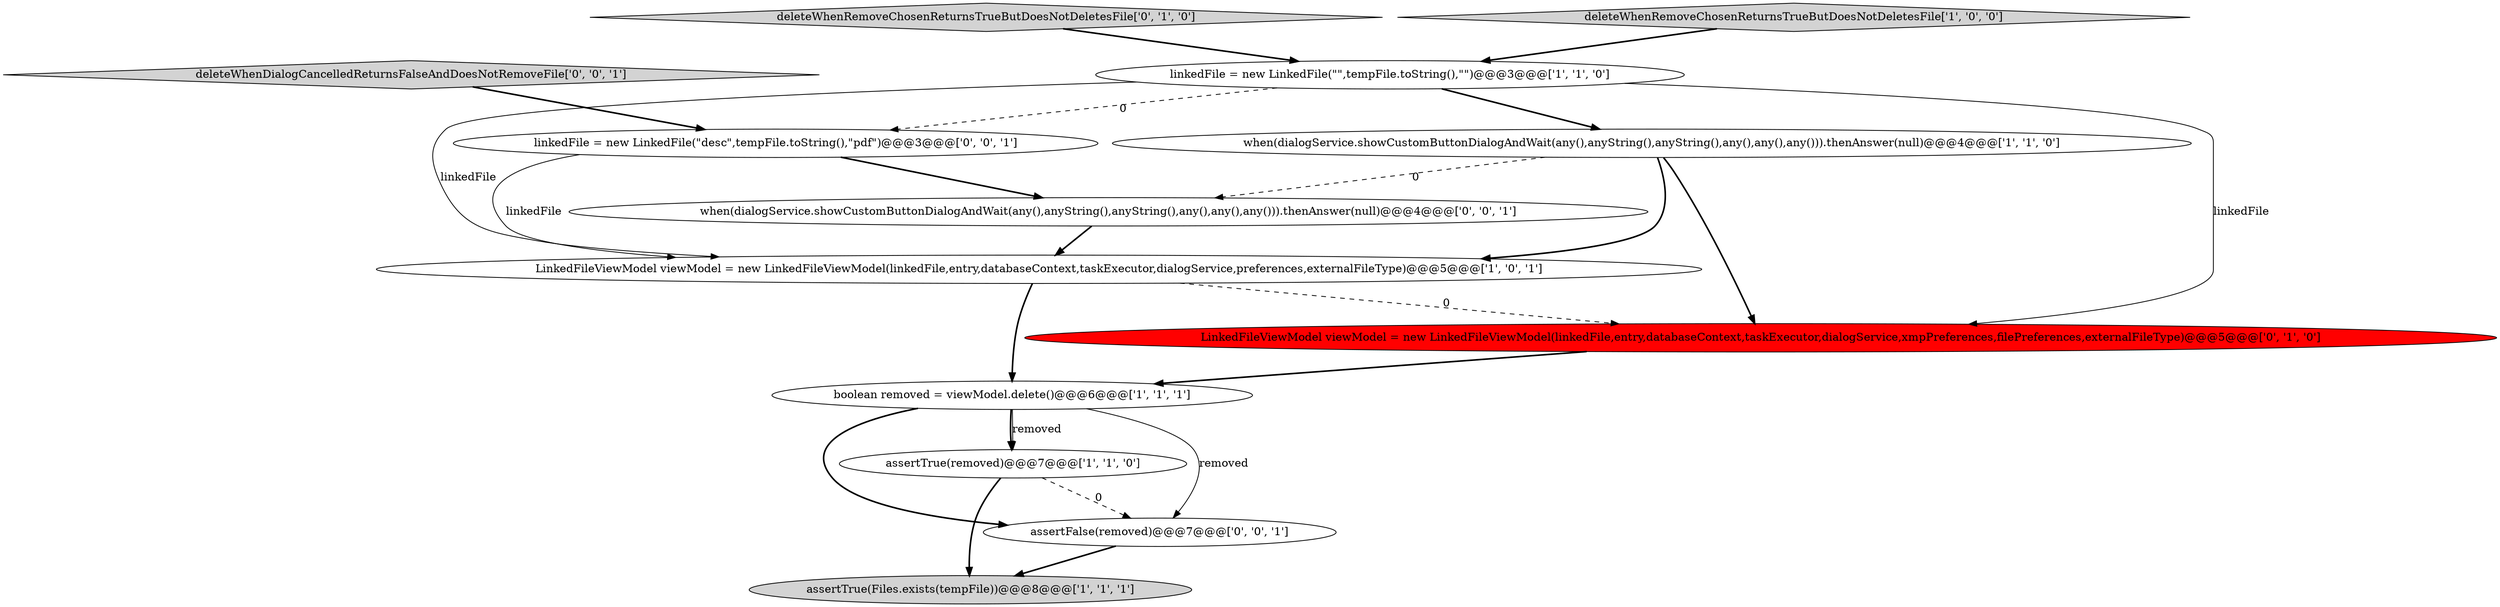 digraph {
11 [style = filled, label = "linkedFile = new LinkedFile(\"desc\",tempFile.toString(),\"pdf\")@@@3@@@['0', '0', '1']", fillcolor = white, shape = ellipse image = "AAA0AAABBB3BBB"];
3 [style = filled, label = "assertTrue(Files.exists(tempFile))@@@8@@@['1', '1', '1']", fillcolor = lightgray, shape = ellipse image = "AAA0AAABBB1BBB"];
1 [style = filled, label = "linkedFile = new LinkedFile(\"\",tempFile.toString(),\"\")@@@3@@@['1', '1', '0']", fillcolor = white, shape = ellipse image = "AAA0AAABBB1BBB"];
7 [style = filled, label = "deleteWhenRemoveChosenReturnsTrueButDoesNotDeletesFile['0', '1', '0']", fillcolor = lightgray, shape = diamond image = "AAA0AAABBB2BBB"];
9 [style = filled, label = "deleteWhenDialogCancelledReturnsFalseAndDoesNotRemoveFile['0', '0', '1']", fillcolor = lightgray, shape = diamond image = "AAA0AAABBB3BBB"];
8 [style = filled, label = "LinkedFileViewModel viewModel = new LinkedFileViewModel(linkedFile,entry,databaseContext,taskExecutor,dialogService,xmpPreferences,filePreferences,externalFileType)@@@5@@@['0', '1', '0']", fillcolor = red, shape = ellipse image = "AAA1AAABBB2BBB"];
12 [style = filled, label = "when(dialogService.showCustomButtonDialogAndWait(any(),anyString(),anyString(),any(),any(),any())).thenAnswer(null)@@@4@@@['0', '0', '1']", fillcolor = white, shape = ellipse image = "AAA0AAABBB3BBB"];
2 [style = filled, label = "assertTrue(removed)@@@7@@@['1', '1', '0']", fillcolor = white, shape = ellipse image = "AAA0AAABBB1BBB"];
6 [style = filled, label = "LinkedFileViewModel viewModel = new LinkedFileViewModel(linkedFile,entry,databaseContext,taskExecutor,dialogService,preferences,externalFileType)@@@5@@@['1', '0', '1']", fillcolor = white, shape = ellipse image = "AAA0AAABBB1BBB"];
10 [style = filled, label = "assertFalse(removed)@@@7@@@['0', '0', '1']", fillcolor = white, shape = ellipse image = "AAA0AAABBB3BBB"];
4 [style = filled, label = "boolean removed = viewModel.delete()@@@6@@@['1', '1', '1']", fillcolor = white, shape = ellipse image = "AAA0AAABBB1BBB"];
0 [style = filled, label = "deleteWhenRemoveChosenReturnsTrueButDoesNotDeletesFile['1', '0', '0']", fillcolor = lightgray, shape = diamond image = "AAA0AAABBB1BBB"];
5 [style = filled, label = "when(dialogService.showCustomButtonDialogAndWait(any(),anyString(),anyString(),any(),any(),any())).thenAnswer(null)@@@4@@@['1', '1', '0']", fillcolor = white, shape = ellipse image = "AAA0AAABBB1BBB"];
1->5 [style = bold, label=""];
4->10 [style = bold, label=""];
5->8 [style = bold, label=""];
1->8 [style = solid, label="linkedFile"];
6->8 [style = dashed, label="0"];
5->12 [style = dashed, label="0"];
7->1 [style = bold, label=""];
9->11 [style = bold, label=""];
2->3 [style = bold, label=""];
10->3 [style = bold, label=""];
11->12 [style = bold, label=""];
4->2 [style = bold, label=""];
12->6 [style = bold, label=""];
2->10 [style = dashed, label="0"];
6->4 [style = bold, label=""];
4->2 [style = solid, label="removed"];
5->6 [style = bold, label=""];
1->11 [style = dashed, label="0"];
0->1 [style = bold, label=""];
11->6 [style = solid, label="linkedFile"];
1->6 [style = solid, label="linkedFile"];
4->10 [style = solid, label="removed"];
8->4 [style = bold, label=""];
}

